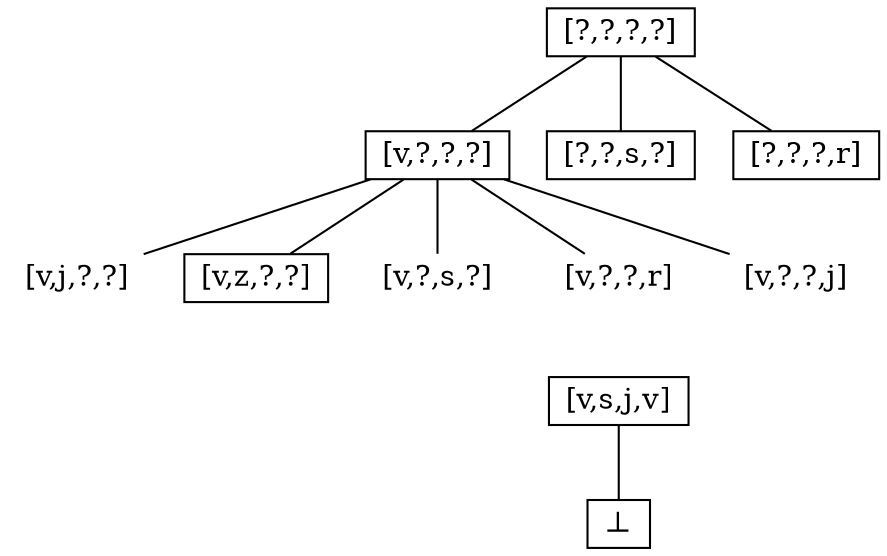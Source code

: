 digraph iter_1 {
    node [shape=rect height=0.1, width=0.2];
    edge [arrowhead = none];

    top  [label = "[?,?,?,?]"];
    bot  [label = "&#8869;"];

    ex_1 [label= "[v,s,j,v]"];
    
    ex_2_1 [label = "[v,?,?,?]"];
    ex_2_4 [label = "[?,?,s,?]"];
    ex_2_5 [label = "[?,?,?,r]"];
 
    ex_3_1 [label = "[v,j,?,?]",shape=none];
    ex_3_2 [label = "[v,z,?,?]"];
    ex_3_3 [label = "[v,?,s,?]",shape=none];
    ex_3_4 [label = "[v,?,?,r]",shape=none];
    ex_3_5 [label = "[v,?,?,j]",shape=none];
    
    top -> ex_2_1;
    top -> ex_2_4;
    top -> ex_2_5;

    ex_2_1 -> ex_3_1;    
    ex_2_1 -> ex_3_2;    
    ex_2_1 -> ex_3_3;    
    ex_2_1 -> ex_3_4;    
    ex_2_1 -> ex_3_5;    

    ex_3_4 -> ex_1[style=invis];
    
    ex_1 -> bot;
}
